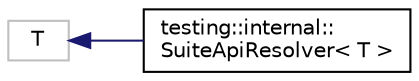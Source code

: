 digraph "类继承关系图"
{
 // LATEX_PDF_SIZE
  edge [fontname="Helvetica",fontsize="10",labelfontname="Helvetica",labelfontsize="10"];
  node [fontname="Helvetica",fontsize="10",shape=record];
  rankdir="LR";
  Node1235 [label="T",height=0.2,width=0.4,color="grey75", fillcolor="white", style="filled",tooltip=" "];
  Node1235 -> Node0 [dir="back",color="midnightblue",fontsize="10",style="solid",fontname="Helvetica"];
  Node0 [label="testing::internal::\lSuiteApiResolver\< T \>",height=0.2,width=0.4,color="black", fillcolor="white", style="filled",URL="$structtesting_1_1internal_1_1SuiteApiResolver.html",tooltip=" "];
}
